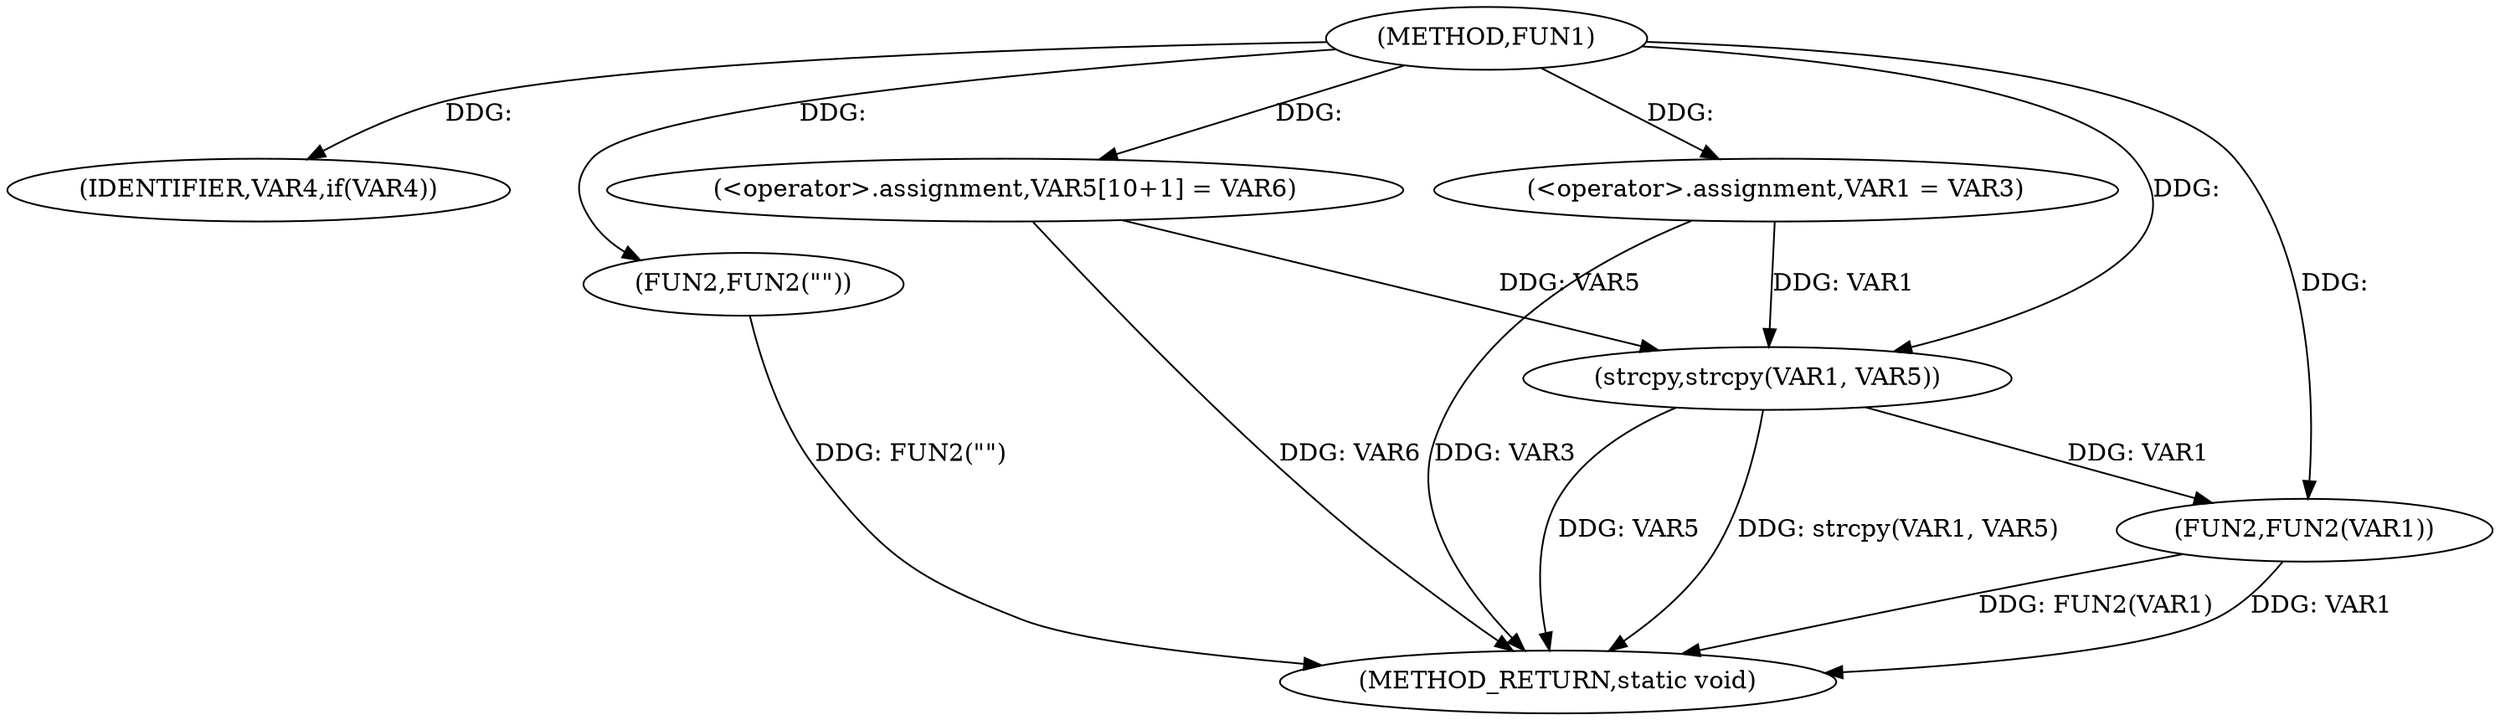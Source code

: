 digraph FUN1 {  
"1000100" [label = "(METHOD,FUN1)" ]
"1000125" [label = "(METHOD_RETURN,static void)" ]
"1000106" [label = "(IDENTIFIER,VAR4,if(VAR4))" ]
"1000108" [label = "(FUN2,FUN2(\"\"))" ]
"1000112" [label = "(<operator>.assignment,VAR1 = VAR3)" ]
"1000117" [label = "(<operator>.assignment,VAR5[10+1] = VAR6)" ]
"1000120" [label = "(strcpy,strcpy(VAR1, VAR5))" ]
"1000123" [label = "(FUN2,FUN2(VAR1))" ]
  "1000108" -> "1000125"  [ label = "DDG: FUN2(\"\")"] 
  "1000112" -> "1000125"  [ label = "DDG: VAR3"] 
  "1000123" -> "1000125"  [ label = "DDG: FUN2(VAR1)"] 
  "1000120" -> "1000125"  [ label = "DDG: strcpy(VAR1, VAR5)"] 
  "1000120" -> "1000125"  [ label = "DDG: VAR5"] 
  "1000117" -> "1000125"  [ label = "DDG: VAR6"] 
  "1000123" -> "1000125"  [ label = "DDG: VAR1"] 
  "1000100" -> "1000106"  [ label = "DDG: "] 
  "1000100" -> "1000108"  [ label = "DDG: "] 
  "1000100" -> "1000112"  [ label = "DDG: "] 
  "1000100" -> "1000117"  [ label = "DDG: "] 
  "1000112" -> "1000120"  [ label = "DDG: VAR1"] 
  "1000100" -> "1000120"  [ label = "DDG: "] 
  "1000117" -> "1000120"  [ label = "DDG: VAR5"] 
  "1000120" -> "1000123"  [ label = "DDG: VAR1"] 
  "1000100" -> "1000123"  [ label = "DDG: "] 
}

